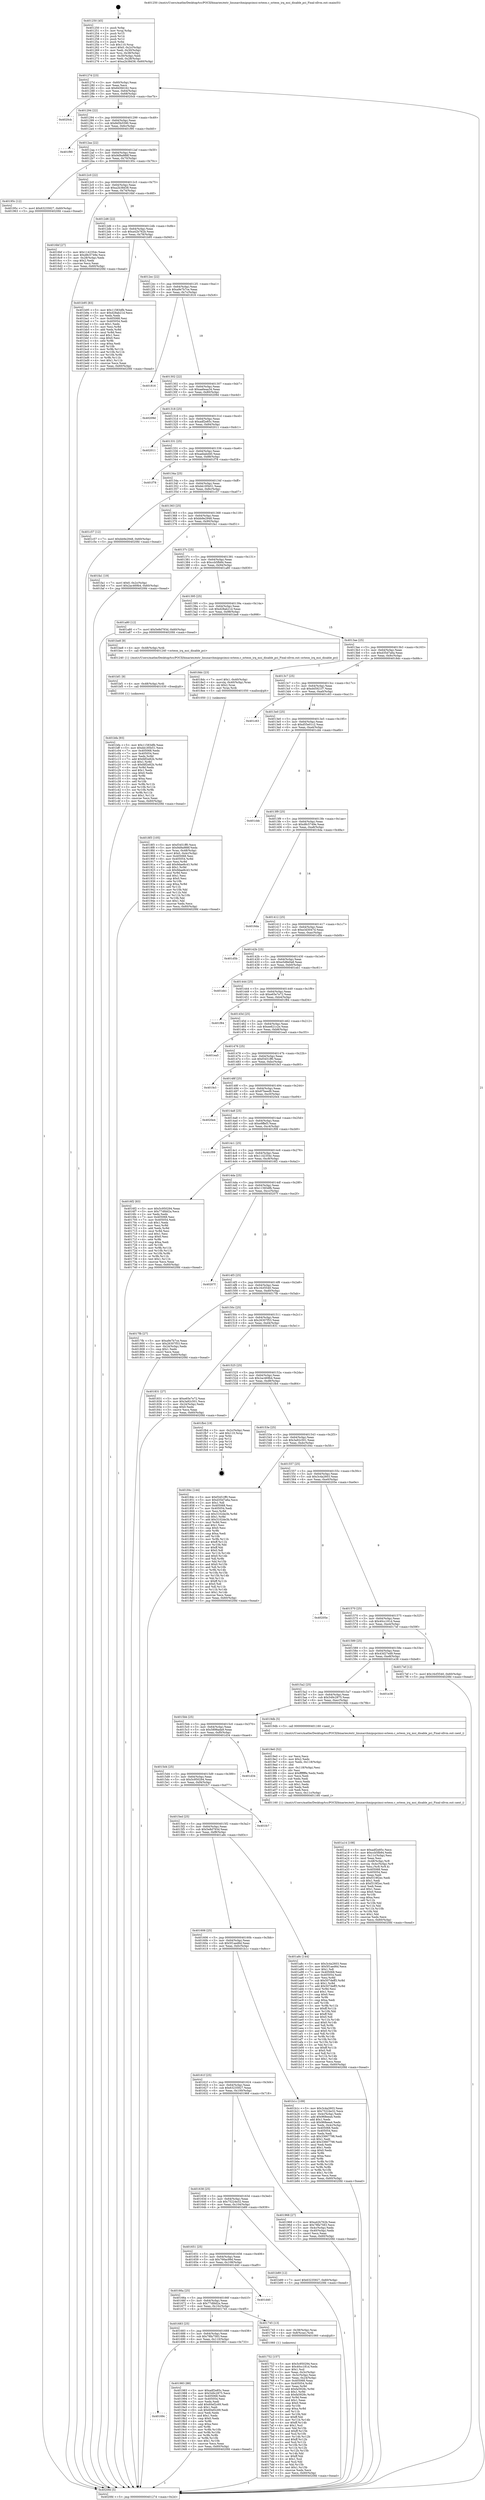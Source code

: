 digraph "0x401250" {
  label = "0x401250 (/mnt/c/Users/mathe/Desktop/tcc/POCII/binaries/extr_linuxarchmipspcimsi-octeon.c_octeon_irq_msi_disable_pci_Final-ollvm.out::main(0))"
  labelloc = "t"
  node[shape=record]

  Entry [label="",width=0.3,height=0.3,shape=circle,fillcolor=black,style=filled]
  "0x40127d" [label="{
     0x40127d [23]\l
     | [instrs]\l
     &nbsp;&nbsp;0x40127d \<+3\>: mov -0x60(%rbp),%eax\l
     &nbsp;&nbsp;0x401280 \<+2\>: mov %eax,%ecx\l
     &nbsp;&nbsp;0x401282 \<+6\>: sub $0x845fd162,%ecx\l
     &nbsp;&nbsp;0x401288 \<+3\>: mov %eax,-0x64(%rbp)\l
     &nbsp;&nbsp;0x40128b \<+3\>: mov %ecx,-0x68(%rbp)\l
     &nbsp;&nbsp;0x40128e \<+6\>: je 00000000004020cb \<main+0xe7b\>\l
  }"]
  "0x4020cb" [label="{
     0x4020cb\l
  }", style=dashed]
  "0x401294" [label="{
     0x401294 [22]\l
     | [instrs]\l
     &nbsp;&nbsp;0x401294 \<+5\>: jmp 0000000000401299 \<main+0x49\>\l
     &nbsp;&nbsp;0x401299 \<+3\>: mov -0x64(%rbp),%eax\l
     &nbsp;&nbsp;0x40129c \<+5\>: sub $0x8d5b5590,%eax\l
     &nbsp;&nbsp;0x4012a1 \<+3\>: mov %eax,-0x6c(%rbp)\l
     &nbsp;&nbsp;0x4012a4 \<+6\>: je 0000000000401f90 \<main+0xd40\>\l
  }"]
  Exit [label="",width=0.3,height=0.3,shape=circle,fillcolor=black,style=filled,peripheries=2]
  "0x401f90" [label="{
     0x401f90\l
  }", style=dashed]
  "0x4012aa" [label="{
     0x4012aa [22]\l
     | [instrs]\l
     &nbsp;&nbsp;0x4012aa \<+5\>: jmp 00000000004012af \<main+0x5f\>\l
     &nbsp;&nbsp;0x4012af \<+3\>: mov -0x64(%rbp),%eax\l
     &nbsp;&nbsp;0x4012b2 \<+5\>: sub $0x9d9a988f,%eax\l
     &nbsp;&nbsp;0x4012b7 \<+3\>: mov %eax,-0x70(%rbp)\l
     &nbsp;&nbsp;0x4012ba \<+6\>: je 000000000040195c \<main+0x70c\>\l
  }"]
  "0x401bfa" [label="{
     0x401bfa [93]\l
     | [instrs]\l
     &nbsp;&nbsp;0x401bfa \<+5\>: mov $0x11583dfb,%eax\l
     &nbsp;&nbsp;0x401bff \<+5\>: mov $0xbb185b51,%ecx\l
     &nbsp;&nbsp;0x401c04 \<+7\>: mov 0x405068,%edx\l
     &nbsp;&nbsp;0x401c0b \<+7\>: mov 0x405054,%esi\l
     &nbsp;&nbsp;0x401c12 \<+3\>: mov %edx,%r8d\l
     &nbsp;&nbsp;0x401c15 \<+7\>: add $0xfdf2e82b,%r8d\l
     &nbsp;&nbsp;0x401c1c \<+4\>: sub $0x1,%r8d\l
     &nbsp;&nbsp;0x401c20 \<+7\>: sub $0xfdf2e82b,%r8d\l
     &nbsp;&nbsp;0x401c27 \<+4\>: imul %r8d,%edx\l
     &nbsp;&nbsp;0x401c2b \<+3\>: and $0x1,%edx\l
     &nbsp;&nbsp;0x401c2e \<+3\>: cmp $0x0,%edx\l
     &nbsp;&nbsp;0x401c31 \<+4\>: sete %r9b\l
     &nbsp;&nbsp;0x401c35 \<+3\>: cmp $0xa,%esi\l
     &nbsp;&nbsp;0x401c38 \<+4\>: setl %r10b\l
     &nbsp;&nbsp;0x401c3c \<+3\>: mov %r9b,%r11b\l
     &nbsp;&nbsp;0x401c3f \<+3\>: and %r10b,%r11b\l
     &nbsp;&nbsp;0x401c42 \<+3\>: xor %r10b,%r9b\l
     &nbsp;&nbsp;0x401c45 \<+3\>: or %r9b,%r11b\l
     &nbsp;&nbsp;0x401c48 \<+4\>: test $0x1,%r11b\l
     &nbsp;&nbsp;0x401c4c \<+3\>: cmovne %ecx,%eax\l
     &nbsp;&nbsp;0x401c4f \<+3\>: mov %eax,-0x60(%rbp)\l
     &nbsp;&nbsp;0x401c52 \<+5\>: jmp 00000000004020fd \<main+0xead\>\l
  }"]
  "0x40195c" [label="{
     0x40195c [12]\l
     | [instrs]\l
     &nbsp;&nbsp;0x40195c \<+7\>: movl $0x63235927,-0x60(%rbp)\l
     &nbsp;&nbsp;0x401963 \<+5\>: jmp 00000000004020fd \<main+0xead\>\l
  }"]
  "0x4012c0" [label="{
     0x4012c0 [22]\l
     | [instrs]\l
     &nbsp;&nbsp;0x4012c0 \<+5\>: jmp 00000000004012c5 \<main+0x75\>\l
     &nbsp;&nbsp;0x4012c5 \<+3\>: mov -0x64(%rbp),%eax\l
     &nbsp;&nbsp;0x4012c8 \<+5\>: sub $0xa2b38d38,%eax\l
     &nbsp;&nbsp;0x4012cd \<+3\>: mov %eax,-0x74(%rbp)\l
     &nbsp;&nbsp;0x4012d0 \<+6\>: je 00000000004016bf \<main+0x46f\>\l
  }"]
  "0x401bf1" [label="{
     0x401bf1 [9]\l
     | [instrs]\l
     &nbsp;&nbsp;0x401bf1 \<+4\>: mov -0x48(%rbp),%rdi\l
     &nbsp;&nbsp;0x401bf5 \<+5\>: call 0000000000401030 \<free@plt\>\l
     | [calls]\l
     &nbsp;&nbsp;0x401030 \{1\} (unknown)\l
  }"]
  "0x4016bf" [label="{
     0x4016bf [27]\l
     | [instrs]\l
     &nbsp;&nbsp;0x4016bf \<+5\>: mov $0x1142354c,%eax\l
     &nbsp;&nbsp;0x4016c4 \<+5\>: mov $0xd8c5749e,%ecx\l
     &nbsp;&nbsp;0x4016c9 \<+3\>: mov -0x28(%rbp),%edx\l
     &nbsp;&nbsp;0x4016cc \<+3\>: cmp $0x2,%edx\l
     &nbsp;&nbsp;0x4016cf \<+3\>: cmovne %ecx,%eax\l
     &nbsp;&nbsp;0x4016d2 \<+3\>: mov %eax,-0x60(%rbp)\l
     &nbsp;&nbsp;0x4016d5 \<+5\>: jmp 00000000004020fd \<main+0xead\>\l
  }"]
  "0x4012d6" [label="{
     0x4012d6 [22]\l
     | [instrs]\l
     &nbsp;&nbsp;0x4012d6 \<+5\>: jmp 00000000004012db \<main+0x8b\>\l
     &nbsp;&nbsp;0x4012db \<+3\>: mov -0x64(%rbp),%eax\l
     &nbsp;&nbsp;0x4012de \<+5\>: sub $0xa42b762b,%eax\l
     &nbsp;&nbsp;0x4012e3 \<+3\>: mov %eax,-0x78(%rbp)\l
     &nbsp;&nbsp;0x4012e6 \<+6\>: je 0000000000401b95 \<main+0x945\>\l
  }"]
  "0x4020fd" [label="{
     0x4020fd [5]\l
     | [instrs]\l
     &nbsp;&nbsp;0x4020fd \<+5\>: jmp 000000000040127d \<main+0x2d\>\l
  }"]
  "0x401250" [label="{
     0x401250 [45]\l
     | [instrs]\l
     &nbsp;&nbsp;0x401250 \<+1\>: push %rbp\l
     &nbsp;&nbsp;0x401251 \<+3\>: mov %rsp,%rbp\l
     &nbsp;&nbsp;0x401254 \<+2\>: push %r15\l
     &nbsp;&nbsp;0x401256 \<+2\>: push %r14\l
     &nbsp;&nbsp;0x401258 \<+2\>: push %r12\l
     &nbsp;&nbsp;0x40125a \<+1\>: push %rbx\l
     &nbsp;&nbsp;0x40125b \<+7\>: sub $0x110,%rsp\l
     &nbsp;&nbsp;0x401262 \<+7\>: movl $0x0,-0x2c(%rbp)\l
     &nbsp;&nbsp;0x401269 \<+3\>: mov %edi,-0x30(%rbp)\l
     &nbsp;&nbsp;0x40126c \<+4\>: mov %rsi,-0x38(%rbp)\l
     &nbsp;&nbsp;0x401270 \<+3\>: mov -0x30(%rbp),%edi\l
     &nbsp;&nbsp;0x401273 \<+3\>: mov %edi,-0x28(%rbp)\l
     &nbsp;&nbsp;0x401276 \<+7\>: movl $0xa2b38d38,-0x60(%rbp)\l
  }"]
  "0x401a14" [label="{
     0x401a14 [108]\l
     | [instrs]\l
     &nbsp;&nbsp;0x401a14 \<+5\>: mov $0xadf2e85c,%ecx\l
     &nbsp;&nbsp;0x401a19 \<+5\>: mov $0xccb5fb84,%edx\l
     &nbsp;&nbsp;0x401a1e \<+6\>: mov -0x11c(%rbp),%esi\l
     &nbsp;&nbsp;0x401a24 \<+3\>: imul %eax,%esi\l
     &nbsp;&nbsp;0x401a27 \<+4\>: mov -0x48(%rbp),%r8\l
     &nbsp;&nbsp;0x401a2b \<+4\>: movslq -0x4c(%rbp),%r9\l
     &nbsp;&nbsp;0x401a2f \<+4\>: mov %esi,(%r8,%r9,4)\l
     &nbsp;&nbsp;0x401a33 \<+7\>: mov 0x405068,%eax\l
     &nbsp;&nbsp;0x401a3a \<+7\>: mov 0x405054,%esi\l
     &nbsp;&nbsp;0x401a41 \<+2\>: mov %eax,%edi\l
     &nbsp;&nbsp;0x401a43 \<+6\>: add $0xf319f2ec,%edi\l
     &nbsp;&nbsp;0x401a49 \<+3\>: sub $0x1,%edi\l
     &nbsp;&nbsp;0x401a4c \<+6\>: sub $0xf319f2ec,%edi\l
     &nbsp;&nbsp;0x401a52 \<+3\>: imul %edi,%eax\l
     &nbsp;&nbsp;0x401a55 \<+3\>: and $0x1,%eax\l
     &nbsp;&nbsp;0x401a58 \<+3\>: cmp $0x0,%eax\l
     &nbsp;&nbsp;0x401a5b \<+4\>: sete %r10b\l
     &nbsp;&nbsp;0x401a5f \<+3\>: cmp $0xa,%esi\l
     &nbsp;&nbsp;0x401a62 \<+4\>: setl %r11b\l
     &nbsp;&nbsp;0x401a66 \<+3\>: mov %r10b,%bl\l
     &nbsp;&nbsp;0x401a69 \<+3\>: and %r11b,%bl\l
     &nbsp;&nbsp;0x401a6c \<+3\>: xor %r11b,%r10b\l
     &nbsp;&nbsp;0x401a6f \<+3\>: or %r10b,%bl\l
     &nbsp;&nbsp;0x401a72 \<+3\>: test $0x1,%bl\l
     &nbsp;&nbsp;0x401a75 \<+3\>: cmovne %edx,%ecx\l
     &nbsp;&nbsp;0x401a78 \<+3\>: mov %ecx,-0x60(%rbp)\l
     &nbsp;&nbsp;0x401a7b \<+5\>: jmp 00000000004020fd \<main+0xead\>\l
  }"]
  "0x401b95" [label="{
     0x401b95 [83]\l
     | [instrs]\l
     &nbsp;&nbsp;0x401b95 \<+5\>: mov $0x11583dfb,%eax\l
     &nbsp;&nbsp;0x401b9a \<+5\>: mov $0xd28ab21d,%ecx\l
     &nbsp;&nbsp;0x401b9f \<+2\>: xor %edx,%edx\l
     &nbsp;&nbsp;0x401ba1 \<+7\>: mov 0x405068,%esi\l
     &nbsp;&nbsp;0x401ba8 \<+7\>: mov 0x405054,%edi\l
     &nbsp;&nbsp;0x401baf \<+3\>: sub $0x1,%edx\l
     &nbsp;&nbsp;0x401bb2 \<+3\>: mov %esi,%r8d\l
     &nbsp;&nbsp;0x401bb5 \<+3\>: add %edx,%r8d\l
     &nbsp;&nbsp;0x401bb8 \<+4\>: imul %r8d,%esi\l
     &nbsp;&nbsp;0x401bbc \<+3\>: and $0x1,%esi\l
     &nbsp;&nbsp;0x401bbf \<+3\>: cmp $0x0,%esi\l
     &nbsp;&nbsp;0x401bc2 \<+4\>: sete %r9b\l
     &nbsp;&nbsp;0x401bc6 \<+3\>: cmp $0xa,%edi\l
     &nbsp;&nbsp;0x401bc9 \<+4\>: setl %r10b\l
     &nbsp;&nbsp;0x401bcd \<+3\>: mov %r9b,%r11b\l
     &nbsp;&nbsp;0x401bd0 \<+3\>: and %r10b,%r11b\l
     &nbsp;&nbsp;0x401bd3 \<+3\>: xor %r10b,%r9b\l
     &nbsp;&nbsp;0x401bd6 \<+3\>: or %r9b,%r11b\l
     &nbsp;&nbsp;0x401bd9 \<+4\>: test $0x1,%r11b\l
     &nbsp;&nbsp;0x401bdd \<+3\>: cmovne %ecx,%eax\l
     &nbsp;&nbsp;0x401be0 \<+3\>: mov %eax,-0x60(%rbp)\l
     &nbsp;&nbsp;0x401be3 \<+5\>: jmp 00000000004020fd \<main+0xead\>\l
  }"]
  "0x4012ec" [label="{
     0x4012ec [22]\l
     | [instrs]\l
     &nbsp;&nbsp;0x4012ec \<+5\>: jmp 00000000004012f1 \<main+0xa1\>\l
     &nbsp;&nbsp;0x4012f1 \<+3\>: mov -0x64(%rbp),%eax\l
     &nbsp;&nbsp;0x4012f4 \<+5\>: sub $0xa9e7b7ce,%eax\l
     &nbsp;&nbsp;0x4012f9 \<+3\>: mov %eax,-0x7c(%rbp)\l
     &nbsp;&nbsp;0x4012fc \<+6\>: je 0000000000401816 \<main+0x5c6\>\l
  }"]
  "0x4019e0" [label="{
     0x4019e0 [52]\l
     | [instrs]\l
     &nbsp;&nbsp;0x4019e0 \<+2\>: xor %ecx,%ecx\l
     &nbsp;&nbsp;0x4019e2 \<+5\>: mov $0x2,%edx\l
     &nbsp;&nbsp;0x4019e7 \<+6\>: mov %edx,-0x118(%rbp)\l
     &nbsp;&nbsp;0x4019ed \<+1\>: cltd\l
     &nbsp;&nbsp;0x4019ee \<+6\>: mov -0x118(%rbp),%esi\l
     &nbsp;&nbsp;0x4019f4 \<+2\>: idiv %esi\l
     &nbsp;&nbsp;0x4019f6 \<+6\>: imul $0xfffffffe,%edx,%edx\l
     &nbsp;&nbsp;0x4019fc \<+2\>: mov %ecx,%edi\l
     &nbsp;&nbsp;0x4019fe \<+2\>: sub %edx,%edi\l
     &nbsp;&nbsp;0x401a00 \<+2\>: mov %ecx,%edx\l
     &nbsp;&nbsp;0x401a02 \<+3\>: sub $0x1,%edx\l
     &nbsp;&nbsp;0x401a05 \<+2\>: add %edx,%edi\l
     &nbsp;&nbsp;0x401a07 \<+2\>: sub %edi,%ecx\l
     &nbsp;&nbsp;0x401a09 \<+6\>: mov %ecx,-0x11c(%rbp)\l
     &nbsp;&nbsp;0x401a0f \<+5\>: call 0000000000401160 \<next_i\>\l
     | [calls]\l
     &nbsp;&nbsp;0x401160 \{1\} (/mnt/c/Users/mathe/Desktop/tcc/POCII/binaries/extr_linuxarchmipspcimsi-octeon.c_octeon_irq_msi_disable_pci_Final-ollvm.out::next_i)\l
  }"]
  "0x401816" [label="{
     0x401816\l
  }", style=dashed]
  "0x401302" [label="{
     0x401302 [22]\l
     | [instrs]\l
     &nbsp;&nbsp;0x401302 \<+5\>: jmp 0000000000401307 \<main+0xb7\>\l
     &nbsp;&nbsp;0x401307 \<+3\>: mov -0x64(%rbp),%eax\l
     &nbsp;&nbsp;0x40130a \<+5\>: sub $0xaa6eaa34,%eax\l
     &nbsp;&nbsp;0x40130f \<+3\>: mov %eax,-0x80(%rbp)\l
     &nbsp;&nbsp;0x401312 \<+6\>: je 000000000040209d \<main+0xe4d\>\l
  }"]
  "0x40169c" [label="{
     0x40169c\l
  }", style=dashed]
  "0x40209d" [label="{
     0x40209d\l
  }", style=dashed]
  "0x401318" [label="{
     0x401318 [25]\l
     | [instrs]\l
     &nbsp;&nbsp;0x401318 \<+5\>: jmp 000000000040131d \<main+0xcd\>\l
     &nbsp;&nbsp;0x40131d \<+3\>: mov -0x64(%rbp),%eax\l
     &nbsp;&nbsp;0x401320 \<+5\>: sub $0xadf2e85c,%eax\l
     &nbsp;&nbsp;0x401325 \<+6\>: mov %eax,-0x84(%rbp)\l
     &nbsp;&nbsp;0x40132b \<+6\>: je 0000000000402011 \<main+0xdc1\>\l
  }"]
  "0x401983" [label="{
     0x401983 [88]\l
     | [instrs]\l
     &nbsp;&nbsp;0x401983 \<+5\>: mov $0xadf2e85c,%eax\l
     &nbsp;&nbsp;0x401988 \<+5\>: mov $0x549c2875,%ecx\l
     &nbsp;&nbsp;0x40198d \<+7\>: mov 0x405068,%edx\l
     &nbsp;&nbsp;0x401994 \<+7\>: mov 0x405054,%esi\l
     &nbsp;&nbsp;0x40199b \<+2\>: mov %edx,%edi\l
     &nbsp;&nbsp;0x40199d \<+6\>: add $0x60ef2c69,%edi\l
     &nbsp;&nbsp;0x4019a3 \<+3\>: sub $0x1,%edi\l
     &nbsp;&nbsp;0x4019a6 \<+6\>: sub $0x60ef2c69,%edi\l
     &nbsp;&nbsp;0x4019ac \<+3\>: imul %edi,%edx\l
     &nbsp;&nbsp;0x4019af \<+3\>: and $0x1,%edx\l
     &nbsp;&nbsp;0x4019b2 \<+3\>: cmp $0x0,%edx\l
     &nbsp;&nbsp;0x4019b5 \<+4\>: sete %r8b\l
     &nbsp;&nbsp;0x4019b9 \<+3\>: cmp $0xa,%esi\l
     &nbsp;&nbsp;0x4019bc \<+4\>: setl %r9b\l
     &nbsp;&nbsp;0x4019c0 \<+3\>: mov %r8b,%r10b\l
     &nbsp;&nbsp;0x4019c3 \<+3\>: and %r9b,%r10b\l
     &nbsp;&nbsp;0x4019c6 \<+3\>: xor %r9b,%r8b\l
     &nbsp;&nbsp;0x4019c9 \<+3\>: or %r8b,%r10b\l
     &nbsp;&nbsp;0x4019cc \<+4\>: test $0x1,%r10b\l
     &nbsp;&nbsp;0x4019d0 \<+3\>: cmovne %ecx,%eax\l
     &nbsp;&nbsp;0x4019d3 \<+3\>: mov %eax,-0x60(%rbp)\l
     &nbsp;&nbsp;0x4019d6 \<+5\>: jmp 00000000004020fd \<main+0xead\>\l
  }"]
  "0x402011" [label="{
     0x402011\l
  }", style=dashed]
  "0x401331" [label="{
     0x401331 [25]\l
     | [instrs]\l
     &nbsp;&nbsp;0x401331 \<+5\>: jmp 0000000000401336 \<main+0xe6\>\l
     &nbsp;&nbsp;0x401336 \<+3\>: mov -0x64(%rbp),%eax\l
     &nbsp;&nbsp;0x401339 \<+5\>: sub $0xaebabd40,%eax\l
     &nbsp;&nbsp;0x40133e \<+6\>: mov %eax,-0x88(%rbp)\l
     &nbsp;&nbsp;0x401344 \<+6\>: je 0000000000401f78 \<main+0xd28\>\l
  }"]
  "0x4018f3" [label="{
     0x4018f3 [105]\l
     | [instrs]\l
     &nbsp;&nbsp;0x4018f3 \<+5\>: mov $0xf3451ff0,%ecx\l
     &nbsp;&nbsp;0x4018f8 \<+5\>: mov $0x9d9a988f,%edx\l
     &nbsp;&nbsp;0x4018fd \<+4\>: mov %rax,-0x48(%rbp)\l
     &nbsp;&nbsp;0x401901 \<+7\>: movl $0x0,-0x4c(%rbp)\l
     &nbsp;&nbsp;0x401908 \<+7\>: mov 0x405068,%esi\l
     &nbsp;&nbsp;0x40190f \<+8\>: mov 0x405054,%r8d\l
     &nbsp;&nbsp;0x401917 \<+3\>: mov %esi,%r9d\l
     &nbsp;&nbsp;0x40191a \<+7\>: add $0x9dae8c43,%r9d\l
     &nbsp;&nbsp;0x401921 \<+4\>: sub $0x1,%r9d\l
     &nbsp;&nbsp;0x401925 \<+7\>: sub $0x9dae8c43,%r9d\l
     &nbsp;&nbsp;0x40192c \<+4\>: imul %r9d,%esi\l
     &nbsp;&nbsp;0x401930 \<+3\>: and $0x1,%esi\l
     &nbsp;&nbsp;0x401933 \<+3\>: cmp $0x0,%esi\l
     &nbsp;&nbsp;0x401936 \<+4\>: sete %r10b\l
     &nbsp;&nbsp;0x40193a \<+4\>: cmp $0xa,%r8d\l
     &nbsp;&nbsp;0x40193e \<+4\>: setl %r11b\l
     &nbsp;&nbsp;0x401942 \<+3\>: mov %r10b,%bl\l
     &nbsp;&nbsp;0x401945 \<+3\>: and %r11b,%bl\l
     &nbsp;&nbsp;0x401948 \<+3\>: xor %r11b,%r10b\l
     &nbsp;&nbsp;0x40194b \<+3\>: or %r10b,%bl\l
     &nbsp;&nbsp;0x40194e \<+3\>: test $0x1,%bl\l
     &nbsp;&nbsp;0x401951 \<+3\>: cmovne %edx,%ecx\l
     &nbsp;&nbsp;0x401954 \<+3\>: mov %ecx,-0x60(%rbp)\l
     &nbsp;&nbsp;0x401957 \<+5\>: jmp 00000000004020fd \<main+0xead\>\l
  }"]
  "0x401f78" [label="{
     0x401f78\l
  }", style=dashed]
  "0x40134a" [label="{
     0x40134a [25]\l
     | [instrs]\l
     &nbsp;&nbsp;0x40134a \<+5\>: jmp 000000000040134f \<main+0xff\>\l
     &nbsp;&nbsp;0x40134f \<+3\>: mov -0x64(%rbp),%eax\l
     &nbsp;&nbsp;0x401352 \<+5\>: sub $0xbb185b51,%eax\l
     &nbsp;&nbsp;0x401357 \<+6\>: mov %eax,-0x8c(%rbp)\l
     &nbsp;&nbsp;0x40135d \<+6\>: je 0000000000401c57 \<main+0xa07\>\l
  }"]
  "0x401752" [label="{
     0x401752 [157]\l
     | [instrs]\l
     &nbsp;&nbsp;0x401752 \<+5\>: mov $0x5c950294,%ecx\l
     &nbsp;&nbsp;0x401757 \<+5\>: mov $0x40cc181d,%edx\l
     &nbsp;&nbsp;0x40175c \<+3\>: mov $0x1,%sil\l
     &nbsp;&nbsp;0x40175f \<+3\>: mov %eax,-0x3c(%rbp)\l
     &nbsp;&nbsp;0x401762 \<+3\>: mov -0x3c(%rbp),%eax\l
     &nbsp;&nbsp;0x401765 \<+3\>: mov %eax,-0x24(%rbp)\l
     &nbsp;&nbsp;0x401768 \<+7\>: mov 0x405068,%eax\l
     &nbsp;&nbsp;0x40176f \<+8\>: mov 0x405054,%r8d\l
     &nbsp;&nbsp;0x401777 \<+3\>: mov %eax,%r9d\l
     &nbsp;&nbsp;0x40177a \<+7\>: add $0xfa5928c,%r9d\l
     &nbsp;&nbsp;0x401781 \<+4\>: sub $0x1,%r9d\l
     &nbsp;&nbsp;0x401785 \<+7\>: sub $0xfa5928c,%r9d\l
     &nbsp;&nbsp;0x40178c \<+4\>: imul %r9d,%eax\l
     &nbsp;&nbsp;0x401790 \<+3\>: and $0x1,%eax\l
     &nbsp;&nbsp;0x401793 \<+3\>: cmp $0x0,%eax\l
     &nbsp;&nbsp;0x401796 \<+4\>: sete %r10b\l
     &nbsp;&nbsp;0x40179a \<+4\>: cmp $0xa,%r8d\l
     &nbsp;&nbsp;0x40179e \<+4\>: setl %r11b\l
     &nbsp;&nbsp;0x4017a2 \<+3\>: mov %r10b,%bl\l
     &nbsp;&nbsp;0x4017a5 \<+3\>: xor $0xff,%bl\l
     &nbsp;&nbsp;0x4017a8 \<+3\>: mov %r11b,%r14b\l
     &nbsp;&nbsp;0x4017ab \<+4\>: xor $0xff,%r14b\l
     &nbsp;&nbsp;0x4017af \<+4\>: xor $0x1,%sil\l
     &nbsp;&nbsp;0x4017b3 \<+3\>: mov %bl,%r15b\l
     &nbsp;&nbsp;0x4017b6 \<+4\>: and $0xff,%r15b\l
     &nbsp;&nbsp;0x4017ba \<+3\>: and %sil,%r10b\l
     &nbsp;&nbsp;0x4017bd \<+3\>: mov %r14b,%r12b\l
     &nbsp;&nbsp;0x4017c0 \<+4\>: and $0xff,%r12b\l
     &nbsp;&nbsp;0x4017c4 \<+3\>: and %sil,%r11b\l
     &nbsp;&nbsp;0x4017c7 \<+3\>: or %r10b,%r15b\l
     &nbsp;&nbsp;0x4017ca \<+3\>: or %r11b,%r12b\l
     &nbsp;&nbsp;0x4017cd \<+3\>: xor %r12b,%r15b\l
     &nbsp;&nbsp;0x4017d0 \<+3\>: or %r14b,%bl\l
     &nbsp;&nbsp;0x4017d3 \<+3\>: xor $0xff,%bl\l
     &nbsp;&nbsp;0x4017d6 \<+4\>: or $0x1,%sil\l
     &nbsp;&nbsp;0x4017da \<+3\>: and %sil,%bl\l
     &nbsp;&nbsp;0x4017dd \<+3\>: or %bl,%r15b\l
     &nbsp;&nbsp;0x4017e0 \<+4\>: test $0x1,%r15b\l
     &nbsp;&nbsp;0x4017e4 \<+3\>: cmovne %edx,%ecx\l
     &nbsp;&nbsp;0x4017e7 \<+3\>: mov %ecx,-0x60(%rbp)\l
     &nbsp;&nbsp;0x4017ea \<+5\>: jmp 00000000004020fd \<main+0xead\>\l
  }"]
  "0x401c57" [label="{
     0x401c57 [12]\l
     | [instrs]\l
     &nbsp;&nbsp;0x401c57 \<+7\>: movl $0xbb9e2948,-0x60(%rbp)\l
     &nbsp;&nbsp;0x401c5e \<+5\>: jmp 00000000004020fd \<main+0xead\>\l
  }"]
  "0x401363" [label="{
     0x401363 [25]\l
     | [instrs]\l
     &nbsp;&nbsp;0x401363 \<+5\>: jmp 0000000000401368 \<main+0x118\>\l
     &nbsp;&nbsp;0x401368 \<+3\>: mov -0x64(%rbp),%eax\l
     &nbsp;&nbsp;0x40136b \<+5\>: sub $0xbb9e2948,%eax\l
     &nbsp;&nbsp;0x401370 \<+6\>: mov %eax,-0x90(%rbp)\l
     &nbsp;&nbsp;0x401376 \<+6\>: je 0000000000401fa1 \<main+0xd51\>\l
  }"]
  "0x401683" [label="{
     0x401683 [25]\l
     | [instrs]\l
     &nbsp;&nbsp;0x401683 \<+5\>: jmp 0000000000401688 \<main+0x438\>\l
     &nbsp;&nbsp;0x401688 \<+3\>: mov -0x64(%rbp),%eax\l
     &nbsp;&nbsp;0x40168b \<+5\>: sub $0x78fa7583,%eax\l
     &nbsp;&nbsp;0x401690 \<+6\>: mov %eax,-0x110(%rbp)\l
     &nbsp;&nbsp;0x401696 \<+6\>: je 0000000000401983 \<main+0x733\>\l
  }"]
  "0x401fa1" [label="{
     0x401fa1 [19]\l
     | [instrs]\l
     &nbsp;&nbsp;0x401fa1 \<+7\>: movl $0x0,-0x2c(%rbp)\l
     &nbsp;&nbsp;0x401fa8 \<+7\>: movl $0x2ac469b4,-0x60(%rbp)\l
     &nbsp;&nbsp;0x401faf \<+5\>: jmp 00000000004020fd \<main+0xead\>\l
  }"]
  "0x40137c" [label="{
     0x40137c [25]\l
     | [instrs]\l
     &nbsp;&nbsp;0x40137c \<+5\>: jmp 0000000000401381 \<main+0x131\>\l
     &nbsp;&nbsp;0x401381 \<+3\>: mov -0x64(%rbp),%eax\l
     &nbsp;&nbsp;0x401384 \<+5\>: sub $0xccb5fb84,%eax\l
     &nbsp;&nbsp;0x401389 \<+6\>: mov %eax,-0x94(%rbp)\l
     &nbsp;&nbsp;0x40138f \<+6\>: je 0000000000401a80 \<main+0x830\>\l
  }"]
  "0x401745" [label="{
     0x401745 [13]\l
     | [instrs]\l
     &nbsp;&nbsp;0x401745 \<+4\>: mov -0x38(%rbp),%rax\l
     &nbsp;&nbsp;0x401749 \<+4\>: mov 0x8(%rax),%rdi\l
     &nbsp;&nbsp;0x40174d \<+5\>: call 0000000000401060 \<atoi@plt\>\l
     | [calls]\l
     &nbsp;&nbsp;0x401060 \{1\} (unknown)\l
  }"]
  "0x401a80" [label="{
     0x401a80 [12]\l
     | [instrs]\l
     &nbsp;&nbsp;0x401a80 \<+7\>: movl $0x5e8d793d,-0x60(%rbp)\l
     &nbsp;&nbsp;0x401a87 \<+5\>: jmp 00000000004020fd \<main+0xead\>\l
  }"]
  "0x401395" [label="{
     0x401395 [25]\l
     | [instrs]\l
     &nbsp;&nbsp;0x401395 \<+5\>: jmp 000000000040139a \<main+0x14a\>\l
     &nbsp;&nbsp;0x40139a \<+3\>: mov -0x64(%rbp),%eax\l
     &nbsp;&nbsp;0x40139d \<+5\>: sub $0xd28ab21d,%eax\l
     &nbsp;&nbsp;0x4013a2 \<+6\>: mov %eax,-0x98(%rbp)\l
     &nbsp;&nbsp;0x4013a8 \<+6\>: je 0000000000401be8 \<main+0x998\>\l
  }"]
  "0x40166a" [label="{
     0x40166a [25]\l
     | [instrs]\l
     &nbsp;&nbsp;0x40166a \<+5\>: jmp 000000000040166f \<main+0x41f\>\l
     &nbsp;&nbsp;0x40166f \<+3\>: mov -0x64(%rbp),%eax\l
     &nbsp;&nbsp;0x401672 \<+5\>: sub $0x77dfdd2a,%eax\l
     &nbsp;&nbsp;0x401677 \<+6\>: mov %eax,-0x10c(%rbp)\l
     &nbsp;&nbsp;0x40167d \<+6\>: je 0000000000401745 \<main+0x4f5\>\l
  }"]
  "0x401be8" [label="{
     0x401be8 [9]\l
     | [instrs]\l
     &nbsp;&nbsp;0x401be8 \<+4\>: mov -0x48(%rbp),%rdi\l
     &nbsp;&nbsp;0x401bec \<+5\>: call 0000000000401240 \<octeon_irq_msi_disable_pci\>\l
     | [calls]\l
     &nbsp;&nbsp;0x401240 \{1\} (/mnt/c/Users/mathe/Desktop/tcc/POCII/binaries/extr_linuxarchmipspcimsi-octeon.c_octeon_irq_msi_disable_pci_Final-ollvm.out::octeon_irq_msi_disable_pci)\l
  }"]
  "0x4013ae" [label="{
     0x4013ae [25]\l
     | [instrs]\l
     &nbsp;&nbsp;0x4013ae \<+5\>: jmp 00000000004013b3 \<main+0x163\>\l
     &nbsp;&nbsp;0x4013b3 \<+3\>: mov -0x64(%rbp),%eax\l
     &nbsp;&nbsp;0x4013b6 \<+5\>: sub $0xd35d7a6a,%eax\l
     &nbsp;&nbsp;0x4013bb \<+6\>: mov %eax,-0x9c(%rbp)\l
     &nbsp;&nbsp;0x4013c1 \<+6\>: je 00000000004018dc \<main+0x68c\>\l
  }"]
  "0x401d40" [label="{
     0x401d40\l
  }", style=dashed]
  "0x4018dc" [label="{
     0x4018dc [23]\l
     | [instrs]\l
     &nbsp;&nbsp;0x4018dc \<+7\>: movl $0x1,-0x40(%rbp)\l
     &nbsp;&nbsp;0x4018e3 \<+4\>: movslq -0x40(%rbp),%rax\l
     &nbsp;&nbsp;0x4018e7 \<+4\>: shl $0x2,%rax\l
     &nbsp;&nbsp;0x4018eb \<+3\>: mov %rax,%rdi\l
     &nbsp;&nbsp;0x4018ee \<+5\>: call 0000000000401050 \<malloc@plt\>\l
     | [calls]\l
     &nbsp;&nbsp;0x401050 \{1\} (unknown)\l
  }"]
  "0x4013c7" [label="{
     0x4013c7 [25]\l
     | [instrs]\l
     &nbsp;&nbsp;0x4013c7 \<+5\>: jmp 00000000004013cc \<main+0x17c\>\l
     &nbsp;&nbsp;0x4013cc \<+3\>: mov -0x64(%rbp),%eax\l
     &nbsp;&nbsp;0x4013cf \<+5\>: sub $0xd45921f7,%eax\l
     &nbsp;&nbsp;0x4013d4 \<+6\>: mov %eax,-0xa0(%rbp)\l
     &nbsp;&nbsp;0x4013da \<+6\>: je 0000000000401c63 \<main+0xa13\>\l
  }"]
  "0x401651" [label="{
     0x401651 [25]\l
     | [instrs]\l
     &nbsp;&nbsp;0x401651 \<+5\>: jmp 0000000000401656 \<main+0x406\>\l
     &nbsp;&nbsp;0x401656 \<+3\>: mov -0x64(%rbp),%eax\l
     &nbsp;&nbsp;0x401659 \<+5\>: sub $0x766ac99d,%eax\l
     &nbsp;&nbsp;0x40165e \<+6\>: mov %eax,-0x108(%rbp)\l
     &nbsp;&nbsp;0x401664 \<+6\>: je 0000000000401d40 \<main+0xaf0\>\l
  }"]
  "0x401c63" [label="{
     0x401c63\l
  }", style=dashed]
  "0x4013e0" [label="{
     0x4013e0 [25]\l
     | [instrs]\l
     &nbsp;&nbsp;0x4013e0 \<+5\>: jmp 00000000004013e5 \<main+0x195\>\l
     &nbsp;&nbsp;0x4013e5 \<+3\>: mov -0x64(%rbp),%eax\l
     &nbsp;&nbsp;0x4013e8 \<+5\>: sub $0xd55e01c2,%eax\l
     &nbsp;&nbsp;0x4013ed \<+6\>: mov %eax,-0xa4(%rbp)\l
     &nbsp;&nbsp;0x4013f3 \<+6\>: je 0000000000401cbb \<main+0xa6b\>\l
  }"]
  "0x401b89" [label="{
     0x401b89 [12]\l
     | [instrs]\l
     &nbsp;&nbsp;0x401b89 \<+7\>: movl $0x63235927,-0x60(%rbp)\l
     &nbsp;&nbsp;0x401b90 \<+5\>: jmp 00000000004020fd \<main+0xead\>\l
  }"]
  "0x401cbb" [label="{
     0x401cbb\l
  }", style=dashed]
  "0x4013f9" [label="{
     0x4013f9 [25]\l
     | [instrs]\l
     &nbsp;&nbsp;0x4013f9 \<+5\>: jmp 00000000004013fe \<main+0x1ae\>\l
     &nbsp;&nbsp;0x4013fe \<+3\>: mov -0x64(%rbp),%eax\l
     &nbsp;&nbsp;0x401401 \<+5\>: sub $0xd8c5749e,%eax\l
     &nbsp;&nbsp;0x401406 \<+6\>: mov %eax,-0xa8(%rbp)\l
     &nbsp;&nbsp;0x40140c \<+6\>: je 00000000004016da \<main+0x48a\>\l
  }"]
  "0x401638" [label="{
     0x401638 [25]\l
     | [instrs]\l
     &nbsp;&nbsp;0x401638 \<+5\>: jmp 000000000040163d \<main+0x3ed\>\l
     &nbsp;&nbsp;0x40163d \<+3\>: mov -0x64(%rbp),%eax\l
     &nbsp;&nbsp;0x401640 \<+5\>: sub $0x75224e32,%eax\l
     &nbsp;&nbsp;0x401645 \<+6\>: mov %eax,-0x104(%rbp)\l
     &nbsp;&nbsp;0x40164b \<+6\>: je 0000000000401b89 \<main+0x939\>\l
  }"]
  "0x4016da" [label="{
     0x4016da\l
  }", style=dashed]
  "0x401412" [label="{
     0x401412 [25]\l
     | [instrs]\l
     &nbsp;&nbsp;0x401412 \<+5\>: jmp 0000000000401417 \<main+0x1c7\>\l
     &nbsp;&nbsp;0x401417 \<+3\>: mov -0x64(%rbp),%eax\l
     &nbsp;&nbsp;0x40141a \<+5\>: sub $0xe3d3047d,%eax\l
     &nbsp;&nbsp;0x40141f \<+6\>: mov %eax,-0xac(%rbp)\l
     &nbsp;&nbsp;0x401425 \<+6\>: je 0000000000401d5b \<main+0xb0b\>\l
  }"]
  "0x401968" [label="{
     0x401968 [27]\l
     | [instrs]\l
     &nbsp;&nbsp;0x401968 \<+5\>: mov $0xa42b762b,%eax\l
     &nbsp;&nbsp;0x40196d \<+5\>: mov $0x78fa7583,%ecx\l
     &nbsp;&nbsp;0x401972 \<+3\>: mov -0x4c(%rbp),%edx\l
     &nbsp;&nbsp;0x401975 \<+3\>: cmp -0x40(%rbp),%edx\l
     &nbsp;&nbsp;0x401978 \<+3\>: cmovl %ecx,%eax\l
     &nbsp;&nbsp;0x40197b \<+3\>: mov %eax,-0x60(%rbp)\l
     &nbsp;&nbsp;0x40197e \<+5\>: jmp 00000000004020fd \<main+0xead\>\l
  }"]
  "0x401d5b" [label="{
     0x401d5b\l
  }", style=dashed]
  "0x40142b" [label="{
     0x40142b [25]\l
     | [instrs]\l
     &nbsp;&nbsp;0x40142b \<+5\>: jmp 0000000000401430 \<main+0x1e0\>\l
     &nbsp;&nbsp;0x401430 \<+3\>: mov -0x64(%rbp),%eax\l
     &nbsp;&nbsp;0x401433 \<+5\>: sub $0xe5d8e0a8,%eax\l
     &nbsp;&nbsp;0x401438 \<+6\>: mov %eax,-0xb0(%rbp)\l
     &nbsp;&nbsp;0x40143e \<+6\>: je 0000000000401eb1 \<main+0xc61\>\l
  }"]
  "0x40161f" [label="{
     0x40161f [25]\l
     | [instrs]\l
     &nbsp;&nbsp;0x40161f \<+5\>: jmp 0000000000401624 \<main+0x3d4\>\l
     &nbsp;&nbsp;0x401624 \<+3\>: mov -0x64(%rbp),%eax\l
     &nbsp;&nbsp;0x401627 \<+5\>: sub $0x63235927,%eax\l
     &nbsp;&nbsp;0x40162c \<+6\>: mov %eax,-0x100(%rbp)\l
     &nbsp;&nbsp;0x401632 \<+6\>: je 0000000000401968 \<main+0x718\>\l
  }"]
  "0x401eb1" [label="{
     0x401eb1\l
  }", style=dashed]
  "0x401444" [label="{
     0x401444 [25]\l
     | [instrs]\l
     &nbsp;&nbsp;0x401444 \<+5\>: jmp 0000000000401449 \<main+0x1f9\>\l
     &nbsp;&nbsp;0x401449 \<+3\>: mov -0x64(%rbp),%eax\l
     &nbsp;&nbsp;0x40144c \<+5\>: sub $0xe65e7e72,%eax\l
     &nbsp;&nbsp;0x401451 \<+6\>: mov %eax,-0xb4(%rbp)\l
     &nbsp;&nbsp;0x401457 \<+6\>: je 0000000000401f84 \<main+0xd34\>\l
  }"]
  "0x401b1c" [label="{
     0x401b1c [109]\l
     | [instrs]\l
     &nbsp;&nbsp;0x401b1c \<+5\>: mov $0x3c4a2603,%eax\l
     &nbsp;&nbsp;0x401b21 \<+5\>: mov $0x75224e32,%ecx\l
     &nbsp;&nbsp;0x401b26 \<+3\>: mov -0x4c(%rbp),%edx\l
     &nbsp;&nbsp;0x401b29 \<+6\>: add $0x968eea4,%edx\l
     &nbsp;&nbsp;0x401b2f \<+3\>: add $0x1,%edx\l
     &nbsp;&nbsp;0x401b32 \<+6\>: sub $0x968eea4,%edx\l
     &nbsp;&nbsp;0x401b38 \<+3\>: mov %edx,-0x4c(%rbp)\l
     &nbsp;&nbsp;0x401b3b \<+7\>: mov 0x405068,%edx\l
     &nbsp;&nbsp;0x401b42 \<+7\>: mov 0x405054,%esi\l
     &nbsp;&nbsp;0x401b49 \<+2\>: mov %edx,%edi\l
     &nbsp;&nbsp;0x401b4b \<+6\>: sub $0x33667798,%edi\l
     &nbsp;&nbsp;0x401b51 \<+3\>: sub $0x1,%edi\l
     &nbsp;&nbsp;0x401b54 \<+6\>: add $0x33667798,%edi\l
     &nbsp;&nbsp;0x401b5a \<+3\>: imul %edi,%edx\l
     &nbsp;&nbsp;0x401b5d \<+3\>: and $0x1,%edx\l
     &nbsp;&nbsp;0x401b60 \<+3\>: cmp $0x0,%edx\l
     &nbsp;&nbsp;0x401b63 \<+4\>: sete %r8b\l
     &nbsp;&nbsp;0x401b67 \<+3\>: cmp $0xa,%esi\l
     &nbsp;&nbsp;0x401b6a \<+4\>: setl %r9b\l
     &nbsp;&nbsp;0x401b6e \<+3\>: mov %r8b,%r10b\l
     &nbsp;&nbsp;0x401b71 \<+3\>: and %r9b,%r10b\l
     &nbsp;&nbsp;0x401b74 \<+3\>: xor %r9b,%r8b\l
     &nbsp;&nbsp;0x401b77 \<+3\>: or %r8b,%r10b\l
     &nbsp;&nbsp;0x401b7a \<+4\>: test $0x1,%r10b\l
     &nbsp;&nbsp;0x401b7e \<+3\>: cmovne %ecx,%eax\l
     &nbsp;&nbsp;0x401b81 \<+3\>: mov %eax,-0x60(%rbp)\l
     &nbsp;&nbsp;0x401b84 \<+5\>: jmp 00000000004020fd \<main+0xead\>\l
  }"]
  "0x401f84" [label="{
     0x401f84\l
  }", style=dashed]
  "0x40145d" [label="{
     0x40145d [25]\l
     | [instrs]\l
     &nbsp;&nbsp;0x40145d \<+5\>: jmp 0000000000401462 \<main+0x212\>\l
     &nbsp;&nbsp;0x401462 \<+3\>: mov -0x64(%rbp),%eax\l
     &nbsp;&nbsp;0x401465 \<+5\>: sub $0xee621c2e,%eax\l
     &nbsp;&nbsp;0x40146a \<+6\>: mov %eax,-0xb8(%rbp)\l
     &nbsp;&nbsp;0x401470 \<+6\>: je 0000000000401ea5 \<main+0xc55\>\l
  }"]
  "0x401606" [label="{
     0x401606 [25]\l
     | [instrs]\l
     &nbsp;&nbsp;0x401606 \<+5\>: jmp 000000000040160b \<main+0x3bb\>\l
     &nbsp;&nbsp;0x40160b \<+3\>: mov -0x64(%rbp),%eax\l
     &nbsp;&nbsp;0x40160e \<+5\>: sub $0x5f1aed6d,%eax\l
     &nbsp;&nbsp;0x401613 \<+6\>: mov %eax,-0xfc(%rbp)\l
     &nbsp;&nbsp;0x401619 \<+6\>: je 0000000000401b1c \<main+0x8cc\>\l
  }"]
  "0x401ea5" [label="{
     0x401ea5\l
  }", style=dashed]
  "0x401476" [label="{
     0x401476 [25]\l
     | [instrs]\l
     &nbsp;&nbsp;0x401476 \<+5\>: jmp 000000000040147b \<main+0x22b\>\l
     &nbsp;&nbsp;0x40147b \<+3\>: mov -0x64(%rbp),%eax\l
     &nbsp;&nbsp;0x40147e \<+5\>: sub $0xf3451ff0,%eax\l
     &nbsp;&nbsp;0x401483 \<+6\>: mov %eax,-0xbc(%rbp)\l
     &nbsp;&nbsp;0x401489 \<+6\>: je 0000000000401fe3 \<main+0xd93\>\l
  }"]
  "0x401a8c" [label="{
     0x401a8c [144]\l
     | [instrs]\l
     &nbsp;&nbsp;0x401a8c \<+5\>: mov $0x3c4a2603,%eax\l
     &nbsp;&nbsp;0x401a91 \<+5\>: mov $0x5f1aed6d,%ecx\l
     &nbsp;&nbsp;0x401a96 \<+2\>: mov $0x1,%dl\l
     &nbsp;&nbsp;0x401a98 \<+7\>: mov 0x405068,%esi\l
     &nbsp;&nbsp;0x401a9f \<+7\>: mov 0x405054,%edi\l
     &nbsp;&nbsp;0x401aa6 \<+3\>: mov %esi,%r8d\l
     &nbsp;&nbsp;0x401aa9 \<+7\>: sub $0x507deff3,%r8d\l
     &nbsp;&nbsp;0x401ab0 \<+4\>: sub $0x1,%r8d\l
     &nbsp;&nbsp;0x401ab4 \<+7\>: add $0x507deff3,%r8d\l
     &nbsp;&nbsp;0x401abb \<+4\>: imul %r8d,%esi\l
     &nbsp;&nbsp;0x401abf \<+3\>: and $0x1,%esi\l
     &nbsp;&nbsp;0x401ac2 \<+3\>: cmp $0x0,%esi\l
     &nbsp;&nbsp;0x401ac5 \<+4\>: sete %r9b\l
     &nbsp;&nbsp;0x401ac9 \<+3\>: cmp $0xa,%edi\l
     &nbsp;&nbsp;0x401acc \<+4\>: setl %r10b\l
     &nbsp;&nbsp;0x401ad0 \<+3\>: mov %r9b,%r11b\l
     &nbsp;&nbsp;0x401ad3 \<+4\>: xor $0xff,%r11b\l
     &nbsp;&nbsp;0x401ad7 \<+3\>: mov %r10b,%bl\l
     &nbsp;&nbsp;0x401ada \<+3\>: xor $0xff,%bl\l
     &nbsp;&nbsp;0x401add \<+3\>: xor $0x0,%dl\l
     &nbsp;&nbsp;0x401ae0 \<+3\>: mov %r11b,%r14b\l
     &nbsp;&nbsp;0x401ae3 \<+4\>: and $0x0,%r14b\l
     &nbsp;&nbsp;0x401ae7 \<+3\>: and %dl,%r9b\l
     &nbsp;&nbsp;0x401aea \<+3\>: mov %bl,%r15b\l
     &nbsp;&nbsp;0x401aed \<+4\>: and $0x0,%r15b\l
     &nbsp;&nbsp;0x401af1 \<+3\>: and %dl,%r10b\l
     &nbsp;&nbsp;0x401af4 \<+3\>: or %r9b,%r14b\l
     &nbsp;&nbsp;0x401af7 \<+3\>: or %r10b,%r15b\l
     &nbsp;&nbsp;0x401afa \<+3\>: xor %r15b,%r14b\l
     &nbsp;&nbsp;0x401afd \<+3\>: or %bl,%r11b\l
     &nbsp;&nbsp;0x401b00 \<+4\>: xor $0xff,%r11b\l
     &nbsp;&nbsp;0x401b04 \<+3\>: or $0x0,%dl\l
     &nbsp;&nbsp;0x401b07 \<+3\>: and %dl,%r11b\l
     &nbsp;&nbsp;0x401b0a \<+3\>: or %r11b,%r14b\l
     &nbsp;&nbsp;0x401b0d \<+4\>: test $0x1,%r14b\l
     &nbsp;&nbsp;0x401b11 \<+3\>: cmovne %ecx,%eax\l
     &nbsp;&nbsp;0x401b14 \<+3\>: mov %eax,-0x60(%rbp)\l
     &nbsp;&nbsp;0x401b17 \<+5\>: jmp 00000000004020fd \<main+0xead\>\l
  }"]
  "0x401fe3" [label="{
     0x401fe3\l
  }", style=dashed]
  "0x40148f" [label="{
     0x40148f [25]\l
     | [instrs]\l
     &nbsp;&nbsp;0x40148f \<+5\>: jmp 0000000000401494 \<main+0x244\>\l
     &nbsp;&nbsp;0x401494 \<+3\>: mov -0x64(%rbp),%eax\l
     &nbsp;&nbsp;0x401497 \<+5\>: sub $0x87beed9,%eax\l
     &nbsp;&nbsp;0x40149c \<+6\>: mov %eax,-0xc0(%rbp)\l
     &nbsp;&nbsp;0x4014a2 \<+6\>: je 00000000004020e4 \<main+0xe94\>\l
  }"]
  "0x4015ed" [label="{
     0x4015ed [25]\l
     | [instrs]\l
     &nbsp;&nbsp;0x4015ed \<+5\>: jmp 00000000004015f2 \<main+0x3a2\>\l
     &nbsp;&nbsp;0x4015f2 \<+3\>: mov -0x64(%rbp),%eax\l
     &nbsp;&nbsp;0x4015f5 \<+5\>: sub $0x5e8d793d,%eax\l
     &nbsp;&nbsp;0x4015fa \<+6\>: mov %eax,-0xf8(%rbp)\l
     &nbsp;&nbsp;0x401600 \<+6\>: je 0000000000401a8c \<main+0x83c\>\l
  }"]
  "0x4020e4" [label="{
     0x4020e4\l
  }", style=dashed]
  "0x4014a8" [label="{
     0x4014a8 [25]\l
     | [instrs]\l
     &nbsp;&nbsp;0x4014a8 \<+5\>: jmp 00000000004014ad \<main+0x25d\>\l
     &nbsp;&nbsp;0x4014ad \<+3\>: mov -0x64(%rbp),%eax\l
     &nbsp;&nbsp;0x4014b0 \<+5\>: sub $0xe9ffef3,%eax\l
     &nbsp;&nbsp;0x4014b5 \<+6\>: mov %eax,-0xc4(%rbp)\l
     &nbsp;&nbsp;0x4014bb \<+6\>: je 0000000000401f09 \<main+0xcb9\>\l
  }"]
  "0x401fc7" [label="{
     0x401fc7\l
  }", style=dashed]
  "0x401f09" [label="{
     0x401f09\l
  }", style=dashed]
  "0x4014c1" [label="{
     0x4014c1 [25]\l
     | [instrs]\l
     &nbsp;&nbsp;0x4014c1 \<+5\>: jmp 00000000004014c6 \<main+0x276\>\l
     &nbsp;&nbsp;0x4014c6 \<+3\>: mov -0x64(%rbp),%eax\l
     &nbsp;&nbsp;0x4014c9 \<+5\>: sub $0x1142354c,%eax\l
     &nbsp;&nbsp;0x4014ce \<+6\>: mov %eax,-0xc8(%rbp)\l
     &nbsp;&nbsp;0x4014d4 \<+6\>: je 00000000004016f2 \<main+0x4a2\>\l
  }"]
  "0x4015d4" [label="{
     0x4015d4 [25]\l
     | [instrs]\l
     &nbsp;&nbsp;0x4015d4 \<+5\>: jmp 00000000004015d9 \<main+0x389\>\l
     &nbsp;&nbsp;0x4015d9 \<+3\>: mov -0x64(%rbp),%eax\l
     &nbsp;&nbsp;0x4015dc \<+5\>: sub $0x5c950294,%eax\l
     &nbsp;&nbsp;0x4015e1 \<+6\>: mov %eax,-0xf4(%rbp)\l
     &nbsp;&nbsp;0x4015e7 \<+6\>: je 0000000000401fc7 \<main+0xd77\>\l
  }"]
  "0x4016f2" [label="{
     0x4016f2 [83]\l
     | [instrs]\l
     &nbsp;&nbsp;0x4016f2 \<+5\>: mov $0x5c950294,%eax\l
     &nbsp;&nbsp;0x4016f7 \<+5\>: mov $0x77dfdd2a,%ecx\l
     &nbsp;&nbsp;0x4016fc \<+2\>: xor %edx,%edx\l
     &nbsp;&nbsp;0x4016fe \<+7\>: mov 0x405068,%esi\l
     &nbsp;&nbsp;0x401705 \<+7\>: mov 0x405054,%edi\l
     &nbsp;&nbsp;0x40170c \<+3\>: sub $0x1,%edx\l
     &nbsp;&nbsp;0x40170f \<+3\>: mov %esi,%r8d\l
     &nbsp;&nbsp;0x401712 \<+3\>: add %edx,%r8d\l
     &nbsp;&nbsp;0x401715 \<+4\>: imul %r8d,%esi\l
     &nbsp;&nbsp;0x401719 \<+3\>: and $0x1,%esi\l
     &nbsp;&nbsp;0x40171c \<+3\>: cmp $0x0,%esi\l
     &nbsp;&nbsp;0x40171f \<+4\>: sete %r9b\l
     &nbsp;&nbsp;0x401723 \<+3\>: cmp $0xa,%edi\l
     &nbsp;&nbsp;0x401726 \<+4\>: setl %r10b\l
     &nbsp;&nbsp;0x40172a \<+3\>: mov %r9b,%r11b\l
     &nbsp;&nbsp;0x40172d \<+3\>: and %r10b,%r11b\l
     &nbsp;&nbsp;0x401730 \<+3\>: xor %r10b,%r9b\l
     &nbsp;&nbsp;0x401733 \<+3\>: or %r9b,%r11b\l
     &nbsp;&nbsp;0x401736 \<+4\>: test $0x1,%r11b\l
     &nbsp;&nbsp;0x40173a \<+3\>: cmovne %ecx,%eax\l
     &nbsp;&nbsp;0x40173d \<+3\>: mov %eax,-0x60(%rbp)\l
     &nbsp;&nbsp;0x401740 \<+5\>: jmp 00000000004020fd \<main+0xead\>\l
  }"]
  "0x4014da" [label="{
     0x4014da [25]\l
     | [instrs]\l
     &nbsp;&nbsp;0x4014da \<+5\>: jmp 00000000004014df \<main+0x28f\>\l
     &nbsp;&nbsp;0x4014df \<+3\>: mov -0x64(%rbp),%eax\l
     &nbsp;&nbsp;0x4014e2 \<+5\>: sub $0x11583dfb,%eax\l
     &nbsp;&nbsp;0x4014e7 \<+6\>: mov %eax,-0xcc(%rbp)\l
     &nbsp;&nbsp;0x4014ed \<+6\>: je 000000000040207f \<main+0xe2f\>\l
  }"]
  "0x401d34" [label="{
     0x401d34\l
  }", style=dashed]
  "0x40207f" [label="{
     0x40207f\l
  }", style=dashed]
  "0x4014f3" [label="{
     0x4014f3 [25]\l
     | [instrs]\l
     &nbsp;&nbsp;0x4014f3 \<+5\>: jmp 00000000004014f8 \<main+0x2a8\>\l
     &nbsp;&nbsp;0x4014f8 \<+3\>: mov -0x64(%rbp),%eax\l
     &nbsp;&nbsp;0x4014fb \<+5\>: sub $0x16cf3540,%eax\l
     &nbsp;&nbsp;0x401500 \<+6\>: mov %eax,-0xd0(%rbp)\l
     &nbsp;&nbsp;0x401506 \<+6\>: je 00000000004017fb \<main+0x5ab\>\l
  }"]
  "0x4015bb" [label="{
     0x4015bb [25]\l
     | [instrs]\l
     &nbsp;&nbsp;0x4015bb \<+5\>: jmp 00000000004015c0 \<main+0x370\>\l
     &nbsp;&nbsp;0x4015c0 \<+3\>: mov -0x64(%rbp),%eax\l
     &nbsp;&nbsp;0x4015c3 \<+5\>: sub $0x5898ada9,%eax\l
     &nbsp;&nbsp;0x4015c8 \<+6\>: mov %eax,-0xf0(%rbp)\l
     &nbsp;&nbsp;0x4015ce \<+6\>: je 0000000000401d34 \<main+0xae4\>\l
  }"]
  "0x4017fb" [label="{
     0x4017fb [27]\l
     | [instrs]\l
     &nbsp;&nbsp;0x4017fb \<+5\>: mov $0xa9e7b7ce,%eax\l
     &nbsp;&nbsp;0x401800 \<+5\>: mov $0x26307f53,%ecx\l
     &nbsp;&nbsp;0x401805 \<+3\>: mov -0x24(%rbp),%edx\l
     &nbsp;&nbsp;0x401808 \<+3\>: cmp $0x1,%edx\l
     &nbsp;&nbsp;0x40180b \<+3\>: cmovl %ecx,%eax\l
     &nbsp;&nbsp;0x40180e \<+3\>: mov %eax,-0x60(%rbp)\l
     &nbsp;&nbsp;0x401811 \<+5\>: jmp 00000000004020fd \<main+0xead\>\l
  }"]
  "0x40150c" [label="{
     0x40150c [25]\l
     | [instrs]\l
     &nbsp;&nbsp;0x40150c \<+5\>: jmp 0000000000401511 \<main+0x2c1\>\l
     &nbsp;&nbsp;0x401511 \<+3\>: mov -0x64(%rbp),%eax\l
     &nbsp;&nbsp;0x401514 \<+5\>: sub $0x26307f53,%eax\l
     &nbsp;&nbsp;0x401519 \<+6\>: mov %eax,-0xd4(%rbp)\l
     &nbsp;&nbsp;0x40151f \<+6\>: je 0000000000401831 \<main+0x5e1\>\l
  }"]
  "0x4019db" [label="{
     0x4019db [5]\l
     | [instrs]\l
     &nbsp;&nbsp;0x4019db \<+5\>: call 0000000000401160 \<next_i\>\l
     | [calls]\l
     &nbsp;&nbsp;0x401160 \{1\} (/mnt/c/Users/mathe/Desktop/tcc/POCII/binaries/extr_linuxarchmipspcimsi-octeon.c_octeon_irq_msi_disable_pci_Final-ollvm.out::next_i)\l
  }"]
  "0x401831" [label="{
     0x401831 [27]\l
     | [instrs]\l
     &nbsp;&nbsp;0x401831 \<+5\>: mov $0xe65e7e72,%eax\l
     &nbsp;&nbsp;0x401836 \<+5\>: mov $0x3a92c501,%ecx\l
     &nbsp;&nbsp;0x40183b \<+3\>: mov -0x24(%rbp),%edx\l
     &nbsp;&nbsp;0x40183e \<+3\>: cmp $0x0,%edx\l
     &nbsp;&nbsp;0x401841 \<+3\>: cmove %ecx,%eax\l
     &nbsp;&nbsp;0x401844 \<+3\>: mov %eax,-0x60(%rbp)\l
     &nbsp;&nbsp;0x401847 \<+5\>: jmp 00000000004020fd \<main+0xead\>\l
  }"]
  "0x401525" [label="{
     0x401525 [25]\l
     | [instrs]\l
     &nbsp;&nbsp;0x401525 \<+5\>: jmp 000000000040152a \<main+0x2da\>\l
     &nbsp;&nbsp;0x40152a \<+3\>: mov -0x64(%rbp),%eax\l
     &nbsp;&nbsp;0x40152d \<+5\>: sub $0x2ac469b4,%eax\l
     &nbsp;&nbsp;0x401532 \<+6\>: mov %eax,-0xd8(%rbp)\l
     &nbsp;&nbsp;0x401538 \<+6\>: je 0000000000401fb4 \<main+0xd64\>\l
  }"]
  "0x4015a2" [label="{
     0x4015a2 [25]\l
     | [instrs]\l
     &nbsp;&nbsp;0x4015a2 \<+5\>: jmp 00000000004015a7 \<main+0x357\>\l
     &nbsp;&nbsp;0x4015a7 \<+3\>: mov -0x64(%rbp),%eax\l
     &nbsp;&nbsp;0x4015aa \<+5\>: sub $0x549c2875,%eax\l
     &nbsp;&nbsp;0x4015af \<+6\>: mov %eax,-0xec(%rbp)\l
     &nbsp;&nbsp;0x4015b5 \<+6\>: je 00000000004019db \<main+0x78b\>\l
  }"]
  "0x401fb4" [label="{
     0x401fb4 [19]\l
     | [instrs]\l
     &nbsp;&nbsp;0x401fb4 \<+3\>: mov -0x2c(%rbp),%eax\l
     &nbsp;&nbsp;0x401fb7 \<+7\>: add $0x110,%rsp\l
     &nbsp;&nbsp;0x401fbe \<+1\>: pop %rbx\l
     &nbsp;&nbsp;0x401fbf \<+2\>: pop %r12\l
     &nbsp;&nbsp;0x401fc1 \<+2\>: pop %r14\l
     &nbsp;&nbsp;0x401fc3 \<+2\>: pop %r15\l
     &nbsp;&nbsp;0x401fc5 \<+1\>: pop %rbp\l
     &nbsp;&nbsp;0x401fc6 \<+1\>: ret\l
  }"]
  "0x40153e" [label="{
     0x40153e [25]\l
     | [instrs]\l
     &nbsp;&nbsp;0x40153e \<+5\>: jmp 0000000000401543 \<main+0x2f3\>\l
     &nbsp;&nbsp;0x401543 \<+3\>: mov -0x64(%rbp),%eax\l
     &nbsp;&nbsp;0x401546 \<+5\>: sub $0x3a92c501,%eax\l
     &nbsp;&nbsp;0x40154b \<+6\>: mov %eax,-0xdc(%rbp)\l
     &nbsp;&nbsp;0x401551 \<+6\>: je 000000000040184c \<main+0x5fc\>\l
  }"]
  "0x401e38" [label="{
     0x401e38\l
  }", style=dashed]
  "0x40184c" [label="{
     0x40184c [144]\l
     | [instrs]\l
     &nbsp;&nbsp;0x40184c \<+5\>: mov $0xf3451ff0,%eax\l
     &nbsp;&nbsp;0x401851 \<+5\>: mov $0xd35d7a6a,%ecx\l
     &nbsp;&nbsp;0x401856 \<+2\>: mov $0x1,%dl\l
     &nbsp;&nbsp;0x401858 \<+7\>: mov 0x405068,%esi\l
     &nbsp;&nbsp;0x40185f \<+7\>: mov 0x405054,%edi\l
     &nbsp;&nbsp;0x401866 \<+3\>: mov %esi,%r8d\l
     &nbsp;&nbsp;0x401869 \<+7\>: sub $0x3102de3b,%r8d\l
     &nbsp;&nbsp;0x401870 \<+4\>: sub $0x1,%r8d\l
     &nbsp;&nbsp;0x401874 \<+7\>: add $0x3102de3b,%r8d\l
     &nbsp;&nbsp;0x40187b \<+4\>: imul %r8d,%esi\l
     &nbsp;&nbsp;0x40187f \<+3\>: and $0x1,%esi\l
     &nbsp;&nbsp;0x401882 \<+3\>: cmp $0x0,%esi\l
     &nbsp;&nbsp;0x401885 \<+4\>: sete %r9b\l
     &nbsp;&nbsp;0x401889 \<+3\>: cmp $0xa,%edi\l
     &nbsp;&nbsp;0x40188c \<+4\>: setl %r10b\l
     &nbsp;&nbsp;0x401890 \<+3\>: mov %r9b,%r11b\l
     &nbsp;&nbsp;0x401893 \<+4\>: xor $0xff,%r11b\l
     &nbsp;&nbsp;0x401897 \<+3\>: mov %r10b,%bl\l
     &nbsp;&nbsp;0x40189a \<+3\>: xor $0xff,%bl\l
     &nbsp;&nbsp;0x40189d \<+3\>: xor $0x0,%dl\l
     &nbsp;&nbsp;0x4018a0 \<+3\>: mov %r11b,%r14b\l
     &nbsp;&nbsp;0x4018a3 \<+4\>: and $0x0,%r14b\l
     &nbsp;&nbsp;0x4018a7 \<+3\>: and %dl,%r9b\l
     &nbsp;&nbsp;0x4018aa \<+3\>: mov %bl,%r15b\l
     &nbsp;&nbsp;0x4018ad \<+4\>: and $0x0,%r15b\l
     &nbsp;&nbsp;0x4018b1 \<+3\>: and %dl,%r10b\l
     &nbsp;&nbsp;0x4018b4 \<+3\>: or %r9b,%r14b\l
     &nbsp;&nbsp;0x4018b7 \<+3\>: or %r10b,%r15b\l
     &nbsp;&nbsp;0x4018ba \<+3\>: xor %r15b,%r14b\l
     &nbsp;&nbsp;0x4018bd \<+3\>: or %bl,%r11b\l
     &nbsp;&nbsp;0x4018c0 \<+4\>: xor $0xff,%r11b\l
     &nbsp;&nbsp;0x4018c4 \<+3\>: or $0x0,%dl\l
     &nbsp;&nbsp;0x4018c7 \<+3\>: and %dl,%r11b\l
     &nbsp;&nbsp;0x4018ca \<+3\>: or %r11b,%r14b\l
     &nbsp;&nbsp;0x4018cd \<+4\>: test $0x1,%r14b\l
     &nbsp;&nbsp;0x4018d1 \<+3\>: cmovne %ecx,%eax\l
     &nbsp;&nbsp;0x4018d4 \<+3\>: mov %eax,-0x60(%rbp)\l
     &nbsp;&nbsp;0x4018d7 \<+5\>: jmp 00000000004020fd \<main+0xead\>\l
  }"]
  "0x401557" [label="{
     0x401557 [25]\l
     | [instrs]\l
     &nbsp;&nbsp;0x401557 \<+5\>: jmp 000000000040155c \<main+0x30c\>\l
     &nbsp;&nbsp;0x40155c \<+3\>: mov -0x64(%rbp),%eax\l
     &nbsp;&nbsp;0x40155f \<+5\>: sub $0x3c4a2603,%eax\l
     &nbsp;&nbsp;0x401564 \<+6\>: mov %eax,-0xe0(%rbp)\l
     &nbsp;&nbsp;0x40156a \<+6\>: je 000000000040205e \<main+0xe0e\>\l
  }"]
  "0x401589" [label="{
     0x401589 [25]\l
     | [instrs]\l
     &nbsp;&nbsp;0x401589 \<+5\>: jmp 000000000040158e \<main+0x33e\>\l
     &nbsp;&nbsp;0x40158e \<+3\>: mov -0x64(%rbp),%eax\l
     &nbsp;&nbsp;0x401591 \<+5\>: sub $0x43d27ed9,%eax\l
     &nbsp;&nbsp;0x401596 \<+6\>: mov %eax,-0xe8(%rbp)\l
     &nbsp;&nbsp;0x40159c \<+6\>: je 0000000000401e38 \<main+0xbe8\>\l
  }"]
  "0x40205e" [label="{
     0x40205e\l
  }", style=dashed]
  "0x401570" [label="{
     0x401570 [25]\l
     | [instrs]\l
     &nbsp;&nbsp;0x401570 \<+5\>: jmp 0000000000401575 \<main+0x325\>\l
     &nbsp;&nbsp;0x401575 \<+3\>: mov -0x64(%rbp),%eax\l
     &nbsp;&nbsp;0x401578 \<+5\>: sub $0x40cc181d,%eax\l
     &nbsp;&nbsp;0x40157d \<+6\>: mov %eax,-0xe4(%rbp)\l
     &nbsp;&nbsp;0x401583 \<+6\>: je 00000000004017ef \<main+0x59f\>\l
  }"]
  "0x4017ef" [label="{
     0x4017ef [12]\l
     | [instrs]\l
     &nbsp;&nbsp;0x4017ef \<+7\>: movl $0x16cf3540,-0x60(%rbp)\l
     &nbsp;&nbsp;0x4017f6 \<+5\>: jmp 00000000004020fd \<main+0xead\>\l
  }"]
  Entry -> "0x401250" [label=" 1"]
  "0x40127d" -> "0x4020cb" [label=" 0"]
  "0x40127d" -> "0x401294" [label=" 22"]
  "0x401fb4" -> Exit [label=" 1"]
  "0x401294" -> "0x401f90" [label=" 0"]
  "0x401294" -> "0x4012aa" [label=" 22"]
  "0x401fa1" -> "0x4020fd" [label=" 1"]
  "0x4012aa" -> "0x40195c" [label=" 1"]
  "0x4012aa" -> "0x4012c0" [label=" 21"]
  "0x401c57" -> "0x4020fd" [label=" 1"]
  "0x4012c0" -> "0x4016bf" [label=" 1"]
  "0x4012c0" -> "0x4012d6" [label=" 20"]
  "0x4016bf" -> "0x4020fd" [label=" 1"]
  "0x401250" -> "0x40127d" [label=" 1"]
  "0x4020fd" -> "0x40127d" [label=" 21"]
  "0x401bfa" -> "0x4020fd" [label=" 1"]
  "0x4012d6" -> "0x401b95" [label=" 1"]
  "0x4012d6" -> "0x4012ec" [label=" 19"]
  "0x401bf1" -> "0x401bfa" [label=" 1"]
  "0x4012ec" -> "0x401816" [label=" 0"]
  "0x4012ec" -> "0x401302" [label=" 19"]
  "0x401be8" -> "0x401bf1" [label=" 1"]
  "0x401302" -> "0x40209d" [label=" 0"]
  "0x401302" -> "0x401318" [label=" 19"]
  "0x401b95" -> "0x4020fd" [label=" 1"]
  "0x401318" -> "0x402011" [label=" 0"]
  "0x401318" -> "0x401331" [label=" 19"]
  "0x401b89" -> "0x4020fd" [label=" 1"]
  "0x401331" -> "0x401f78" [label=" 0"]
  "0x401331" -> "0x40134a" [label=" 19"]
  "0x401a8c" -> "0x4020fd" [label=" 1"]
  "0x40134a" -> "0x401c57" [label=" 1"]
  "0x40134a" -> "0x401363" [label=" 18"]
  "0x401a80" -> "0x4020fd" [label=" 1"]
  "0x401363" -> "0x401fa1" [label=" 1"]
  "0x401363" -> "0x40137c" [label=" 17"]
  "0x401a14" -> "0x4020fd" [label=" 1"]
  "0x40137c" -> "0x401a80" [label=" 1"]
  "0x40137c" -> "0x401395" [label=" 16"]
  "0x4019e0" -> "0x401a14" [label=" 1"]
  "0x401395" -> "0x401be8" [label=" 1"]
  "0x401395" -> "0x4013ae" [label=" 15"]
  "0x401983" -> "0x4020fd" [label=" 1"]
  "0x4013ae" -> "0x4018dc" [label=" 1"]
  "0x4013ae" -> "0x4013c7" [label=" 14"]
  "0x401683" -> "0x40169c" [label=" 0"]
  "0x4013c7" -> "0x401c63" [label=" 0"]
  "0x4013c7" -> "0x4013e0" [label=" 14"]
  "0x401b1c" -> "0x4020fd" [label=" 1"]
  "0x4013e0" -> "0x401cbb" [label=" 0"]
  "0x4013e0" -> "0x4013f9" [label=" 14"]
  "0x401968" -> "0x4020fd" [label=" 2"]
  "0x4013f9" -> "0x4016da" [label=" 0"]
  "0x4013f9" -> "0x401412" [label=" 14"]
  "0x4018f3" -> "0x4020fd" [label=" 1"]
  "0x401412" -> "0x401d5b" [label=" 0"]
  "0x401412" -> "0x40142b" [label=" 14"]
  "0x4018dc" -> "0x4018f3" [label=" 1"]
  "0x40142b" -> "0x401eb1" [label=" 0"]
  "0x40142b" -> "0x401444" [label=" 14"]
  "0x401831" -> "0x4020fd" [label=" 1"]
  "0x401444" -> "0x401f84" [label=" 0"]
  "0x401444" -> "0x40145d" [label=" 14"]
  "0x4017fb" -> "0x4020fd" [label=" 1"]
  "0x40145d" -> "0x401ea5" [label=" 0"]
  "0x40145d" -> "0x401476" [label=" 14"]
  "0x401752" -> "0x4020fd" [label=" 1"]
  "0x401476" -> "0x401fe3" [label=" 0"]
  "0x401476" -> "0x40148f" [label=" 14"]
  "0x401745" -> "0x401752" [label=" 1"]
  "0x40148f" -> "0x4020e4" [label=" 0"]
  "0x40148f" -> "0x4014a8" [label=" 14"]
  "0x40166a" -> "0x401745" [label=" 1"]
  "0x4014a8" -> "0x401f09" [label=" 0"]
  "0x4014a8" -> "0x4014c1" [label=" 14"]
  "0x4019db" -> "0x4019e0" [label=" 1"]
  "0x4014c1" -> "0x4016f2" [label=" 1"]
  "0x4014c1" -> "0x4014da" [label=" 13"]
  "0x4016f2" -> "0x4020fd" [label=" 1"]
  "0x401651" -> "0x401d40" [label=" 0"]
  "0x4014da" -> "0x40207f" [label=" 0"]
  "0x4014da" -> "0x4014f3" [label=" 13"]
  "0x401683" -> "0x401983" [label=" 1"]
  "0x4014f3" -> "0x4017fb" [label=" 1"]
  "0x4014f3" -> "0x40150c" [label=" 12"]
  "0x401638" -> "0x401b89" [label=" 1"]
  "0x40150c" -> "0x401831" [label=" 1"]
  "0x40150c" -> "0x401525" [label=" 11"]
  "0x40195c" -> "0x4020fd" [label=" 1"]
  "0x401525" -> "0x401fb4" [label=" 1"]
  "0x401525" -> "0x40153e" [label=" 10"]
  "0x40161f" -> "0x401968" [label=" 2"]
  "0x40153e" -> "0x40184c" [label=" 1"]
  "0x40153e" -> "0x401557" [label=" 9"]
  "0x40184c" -> "0x4020fd" [label=" 1"]
  "0x401557" -> "0x40205e" [label=" 0"]
  "0x401557" -> "0x401570" [label=" 9"]
  "0x401606" -> "0x401b1c" [label=" 1"]
  "0x401570" -> "0x4017ef" [label=" 1"]
  "0x401570" -> "0x401589" [label=" 8"]
  "0x401606" -> "0x40161f" [label=" 5"]
  "0x401589" -> "0x401e38" [label=" 0"]
  "0x401589" -> "0x4015a2" [label=" 8"]
  "0x40161f" -> "0x401638" [label=" 3"]
  "0x4015a2" -> "0x4019db" [label=" 1"]
  "0x4015a2" -> "0x4015bb" [label=" 7"]
  "0x401638" -> "0x401651" [label=" 2"]
  "0x4015bb" -> "0x401d34" [label=" 0"]
  "0x4015bb" -> "0x4015d4" [label=" 7"]
  "0x401651" -> "0x40166a" [label=" 2"]
  "0x4015d4" -> "0x401fc7" [label=" 0"]
  "0x4015d4" -> "0x4015ed" [label=" 7"]
  "0x40166a" -> "0x401683" [label=" 1"]
  "0x4015ed" -> "0x401a8c" [label=" 1"]
  "0x4015ed" -> "0x401606" [label=" 6"]
  "0x4017ef" -> "0x4020fd" [label=" 1"]
}
